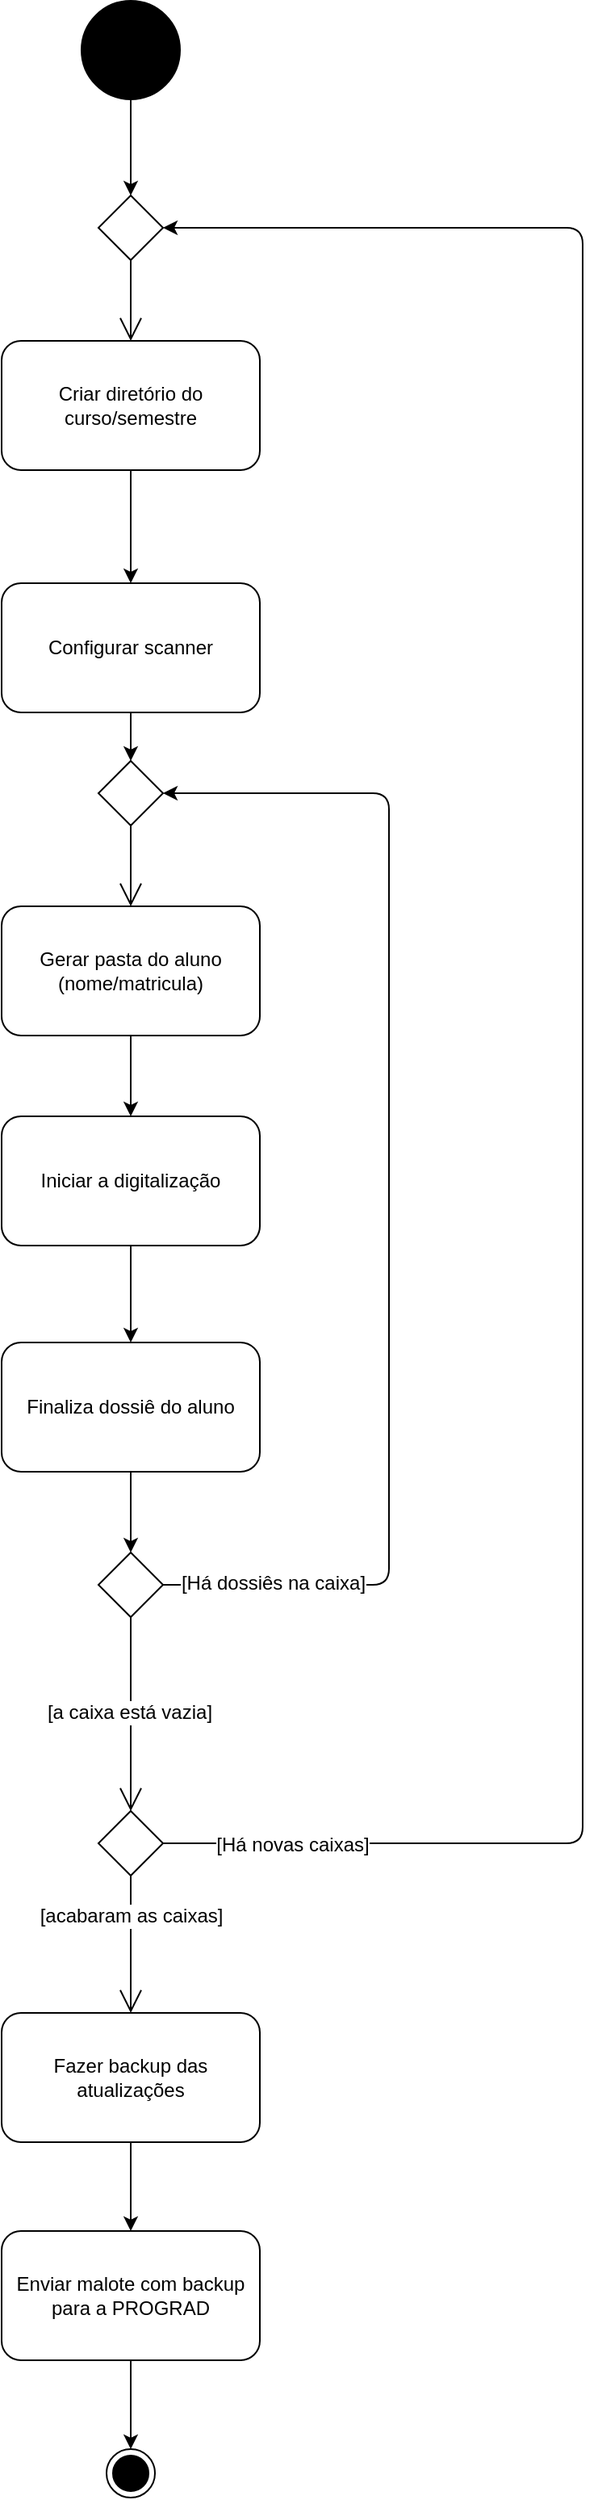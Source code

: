 <mxfile version="12.1.0" type="github" pages="1"><diagram id="Gtmrr0tkZstIGEgDtlYo" name="Page-1"><mxGraphModel dx="1231" dy="643" grid="1" gridSize="10" guides="1" tooltips="1" connect="1" arrows="1" fold="1" page="1" pageScale="1" pageWidth="827" pageHeight="1169" math="0" shadow="0"><root><mxCell id="0"/><mxCell id="1" parent="0"/><mxCell id="44viJZCB4ywXKZcTCt-P-4" value="" style="strokeWidth=2;html=1;shape=mxgraph.flowchart.start_2;whiteSpace=wrap;fillColor=#000000;" parent="1" vertex="1"><mxGeometry x="90" y="20" width="60" height="60" as="geometry"/></mxCell><mxCell id="44viJZCB4ywXKZcTCt-P-5" value="" style="endArrow=classic;html=1;exitX=0.5;exitY=1;exitDx=0;exitDy=0;exitPerimeter=0;entryX=0.5;entryY=0;entryDx=0;entryDy=0;" parent="1" source="44viJZCB4ywXKZcTCt-P-4" target="44viJZCB4ywXKZcTCt-P-7" edge="1"><mxGeometry width="50" height="50" relative="1" as="geometry"><mxPoint x="120" y="90" as="sourcePoint"/><mxPoint x="120" y="130" as="targetPoint"/></mxGeometry></mxCell><mxCell id="44viJZCB4ywXKZcTCt-P-6" value="Criar diretório do curso/semestre" style="shape=rect;html=1;rounded=1;whiteSpace=wrap;align=center;fillColor=#FFFFFF;" parent="1" vertex="1"><mxGeometry x="40" y="230" width="160" height="80" as="geometry"/></mxCell><mxCell id="44viJZCB4ywXKZcTCt-P-7" value="" style="shape=rhombus;html=1;verticalLabelPosition=top;verticalAlignment=bottom;fillColor=#FFFFFF;" parent="1" vertex="1"><mxGeometry x="100" y="140" width="40" height="40" as="geometry"/></mxCell><mxCell id="44viJZCB4ywXKZcTCt-P-8" value="" style="edgeStyle=elbowEdgeStyle;html=1;elbow=horizontal;align=right;verticalAlign=bottom;rounded=0;labelBackgroundColor=none;endArrow=open;endSize=12;entryX=0.5;entryY=0;entryDx=0;entryDy=0;entryPerimeter=0;" parent="1" source="44viJZCB4ywXKZcTCt-P-7" target="44viJZCB4ywXKZcTCt-P-6" edge="1"><mxGeometry relative="1" as="geometry"><mxPoint x="120" y="220" as="targetPoint"/></mxGeometry></mxCell><mxCell id="44viJZCB4ywXKZcTCt-P-13" value="Configurar scanner" style="shape=rect;html=1;rounded=1;whiteSpace=wrap;align=center;fillColor=#FFFFFF;" parent="1" vertex="1"><mxGeometry x="40" y="380" width="160" height="80" as="geometry"/></mxCell><mxCell id="44viJZCB4ywXKZcTCt-P-14" value="Gerar pasta do aluno (nome/matricula)" style="shape=rect;html=1;rounded=1;whiteSpace=wrap;align=center;fillColor=#FFFFFF;" parent="1" vertex="1"><mxGeometry x="40" y="580" width="160" height="80" as="geometry"/></mxCell><mxCell id="44viJZCB4ywXKZcTCt-P-15" value="Iniciar a digitalização" style="shape=rect;html=1;rounded=1;whiteSpace=wrap;align=center;fillColor=#FFFFFF;" parent="1" vertex="1"><mxGeometry x="40" y="710" width="160" height="80" as="geometry"/></mxCell><mxCell id="44viJZCB4ywXKZcTCt-P-16" value="Finaliza dossiê do aluno" style="shape=rect;html=1;rounded=1;whiteSpace=wrap;align=center;fillColor=#FFFFFF;" parent="1" vertex="1"><mxGeometry x="40" y="850" width="160" height="80" as="geometry"/></mxCell><mxCell id="44viJZCB4ywXKZcTCt-P-17" value="" style="shape=rhombus;html=1;verticalLabelPosition=top;verticalAlignment=bottom;fillColor=#FFFFFF;" parent="1" vertex="1"><mxGeometry x="100" y="490" width="40" height="40" as="geometry"/></mxCell><mxCell id="44viJZCB4ywXKZcTCt-P-18" value="" style="edgeStyle=elbowEdgeStyle;html=1;elbow=horizontal;align=right;verticalAlign=bottom;rounded=0;labelBackgroundColor=none;endArrow=open;endSize=12;entryX=0.5;entryY=0;entryDx=0;entryDy=0;" parent="1" source="44viJZCB4ywXKZcTCt-P-17" target="44viJZCB4ywXKZcTCt-P-14" edge="1"><mxGeometry relative="1" as="geometry"><mxPoint x="140" y="570" as="targetPoint"/><Array as="points"><mxPoint x="120" y="555"/></Array></mxGeometry></mxCell><mxCell id="44viJZCB4ywXKZcTCt-P-23" value="" style="shape=rhombus;html=1;verticalLabelPosition=top;verticalAlignment=bottom;fillColor=#FFFFFF;" parent="1" vertex="1"><mxGeometry x="100" y="980" width="40" height="40" as="geometry"/></mxCell><mxCell id="44viJZCB4ywXKZcTCt-P-24" value="" style="edgeStyle=elbowEdgeStyle;html=1;elbow=horizontal;align=right;verticalAlign=bottom;rounded=0;labelBackgroundColor=none;endArrow=open;endSize=12;entryX=0.5;entryY=0;entryDx=0;entryDy=0;" parent="1" source="44viJZCB4ywXKZcTCt-P-23" target="44viJZCB4ywXKZcTCt-P-35" edge="1"><mxGeometry relative="1" as="geometry"><mxPoint x="120" y="1100" as="targetPoint"/><Array as="points"><mxPoint x="120" y="1035"/></Array></mxGeometry></mxCell><mxCell id="44viJZCB4ywXKZcTCt-P-34" value="[a caixa está vazia]" style="text;html=1;resizable=0;points=[];align=center;verticalAlign=middle;labelBackgroundColor=#ffffff;" parent="44viJZCB4ywXKZcTCt-P-24" vertex="1" connectable="0"><mxGeometry x="-0.025" y="-1" relative="1" as="geometry"><mxPoint as="offset"/></mxGeometry></mxCell><mxCell id="44viJZCB4ywXKZcTCt-P-27" value="" style="endArrow=classic;html=1;exitX=1;exitY=0.5;exitDx=0;exitDy=0;entryX=1;entryY=0.5;entryDx=0;entryDy=0;" parent="1" source="44viJZCB4ywXKZcTCt-P-23" target="44viJZCB4ywXKZcTCt-P-17" edge="1"><mxGeometry width="50" height="50" relative="1" as="geometry"><mxPoint x="240" y="990" as="sourcePoint"/><mxPoint x="280" y="490" as="targetPoint"/><Array as="points"><mxPoint x="280" y="1000"/><mxPoint x="280" y="510"/></Array></mxGeometry></mxCell><mxCell id="44viJZCB4ywXKZcTCt-P-33" value="[Há dossiês na caixa]" style="text;html=1;resizable=0;points=[];align=center;verticalAlign=middle;labelBackgroundColor=#ffffff;" parent="44viJZCB4ywXKZcTCt-P-27" vertex="1" connectable="0"><mxGeometry x="-0.753" y="-1" relative="1" as="geometry"><mxPoint x="-27" y="-2" as="offset"/></mxGeometry></mxCell><mxCell id="44viJZCB4ywXKZcTCt-P-35" value="" style="shape=rhombus;html=1;verticalLabelPosition=top;verticalAlignment=bottom;fillColor=#FFFFFF;" parent="1" vertex="1"><mxGeometry x="100" y="1140" width="40" height="40" as="geometry"/></mxCell><mxCell id="44viJZCB4ywXKZcTCt-P-36" value="" style="edgeStyle=elbowEdgeStyle;html=1;elbow=horizontal;align=right;verticalAlign=bottom;rounded=0;labelBackgroundColor=none;endArrow=open;endSize=12;entryX=0.5;entryY=0;entryDx=0;entryDy=0;" parent="1" source="44viJZCB4ywXKZcTCt-P-35" target="r6qjXsDb1k_9wXODjxq3-1" edge="1"><mxGeometry relative="1" as="geometry"><mxPoint x="120" y="1300" as="targetPoint"/><Array as="points"><mxPoint x="120" y="1210"/></Array></mxGeometry></mxCell><mxCell id="44viJZCB4ywXKZcTCt-P-48" value="[acabaram as caixas]" style="text;html=1;resizable=0;points=[];align=center;verticalAlign=middle;labelBackgroundColor=#ffffff;" parent="44viJZCB4ywXKZcTCt-P-36" vertex="1" connectable="0"><mxGeometry x="-0.143" y="-12" relative="1" as="geometry"><mxPoint x="12" y="-12" as="offset"/></mxGeometry></mxCell><mxCell id="44viJZCB4ywXKZcTCt-P-39" value="" style="endArrow=classic;html=1;exitX=1;exitY=0.5;exitDx=0;exitDy=0;entryX=1;entryY=0.5;entryDx=0;entryDy=0;" parent="1" source="44viJZCB4ywXKZcTCt-P-35" target="44viJZCB4ywXKZcTCt-P-7" edge="1"><mxGeometry width="50" height="50" relative="1" as="geometry"><mxPoint x="180" y="1170" as="sourcePoint"/><mxPoint x="400" y="100" as="targetPoint"/><Array as="points"><mxPoint x="400" y="1160"/><mxPoint x="400" y="160"/></Array></mxGeometry></mxCell><mxCell id="44viJZCB4ywXKZcTCt-P-47" value="[Há novas caixas]" style="text;html=1;resizable=0;points=[];align=center;verticalAlign=middle;labelBackgroundColor=#ffffff;" parent="44viJZCB4ywXKZcTCt-P-39" vertex="1" connectable="0"><mxGeometry x="-0.895" y="-1" relative="1" as="geometry"><mxPoint as="offset"/></mxGeometry></mxCell><mxCell id="44viJZCB4ywXKZcTCt-P-40" value="" style="endArrow=classic;html=1;exitX=0.5;exitY=1;exitDx=0;exitDy=0;entryX=0.5;entryY=0;entryDx=0;entryDy=0;" parent="1" source="44viJZCB4ywXKZcTCt-P-16" target="44viJZCB4ywXKZcTCt-P-23" edge="1"><mxGeometry width="50" height="50" relative="1" as="geometry"><mxPoint x="40" y="1310" as="sourcePoint"/><mxPoint x="90" y="1260" as="targetPoint"/></mxGeometry></mxCell><mxCell id="44viJZCB4ywXKZcTCt-P-41" value="" style="endArrow=classic;html=1;exitX=0.5;exitY=1;exitDx=0;exitDy=0;entryX=0.5;entryY=0;entryDx=0;entryDy=0;" parent="1" source="44viJZCB4ywXKZcTCt-P-15" target="44viJZCB4ywXKZcTCt-P-16" edge="1"><mxGeometry width="50" height="50" relative="1" as="geometry"><mxPoint x="40" y="1310" as="sourcePoint"/><mxPoint x="120" y="840" as="targetPoint"/><Array as="points"/></mxGeometry></mxCell><mxCell id="44viJZCB4ywXKZcTCt-P-42" value="" style="endArrow=classic;html=1;exitX=0.5;exitY=1;exitDx=0;exitDy=0;entryX=0.5;entryY=0;entryDx=0;entryDy=0;" parent="1" source="44viJZCB4ywXKZcTCt-P-14" target="44viJZCB4ywXKZcTCt-P-15" edge="1"><mxGeometry width="50" height="50" relative="1" as="geometry"><mxPoint x="130" y="800" as="sourcePoint"/><mxPoint x="120" y="700" as="targetPoint"/><Array as="points"/></mxGeometry></mxCell><mxCell id="44viJZCB4ywXKZcTCt-P-45" value="" style="endArrow=classic;html=1;exitX=0.5;exitY=1;exitDx=0;exitDy=0;entryX=0.5;entryY=0;entryDx=0;entryDy=0;" parent="1" source="44viJZCB4ywXKZcTCt-P-13" target="44viJZCB4ywXKZcTCt-P-17" edge="1"><mxGeometry width="50" height="50" relative="1" as="geometry"><mxPoint x="130" y="670" as="sourcePoint"/><mxPoint x="130" y="720" as="targetPoint"/><Array as="points"/></mxGeometry></mxCell><mxCell id="44viJZCB4ywXKZcTCt-P-46" value="" style="endArrow=classic;html=1;exitX=0.5;exitY=1;exitDx=0;exitDy=0;entryX=0.5;entryY=0;entryDx=0;entryDy=0;" parent="1" source="44viJZCB4ywXKZcTCt-P-6" target="44viJZCB4ywXKZcTCt-P-13" edge="1"><mxGeometry width="50" height="50" relative="1" as="geometry"><mxPoint x="130" y="470" as="sourcePoint"/><mxPoint x="130" y="500" as="targetPoint"/><Array as="points"/></mxGeometry></mxCell><mxCell id="44viJZCB4ywXKZcTCt-P-49" value="" style="ellipse;html=1;shape=endState;fillColor=#000000;strokeColor=#000000;" parent="1" vertex="1"><mxGeometry x="105" y="1535" width="30" height="30" as="geometry"/></mxCell><mxCell id="r6qjXsDb1k_9wXODjxq3-1" value="Fazer backup das atualizações" style="shape=rect;html=1;rounded=1;whiteSpace=wrap;align=center;" vertex="1" parent="1"><mxGeometry x="40" y="1265" width="160" height="80" as="geometry"/></mxCell><mxCell id="r6qjXsDb1k_9wXODjxq3-2" value="Enviar malote com backup para a PROGRAD" style="shape=rect;html=1;rounded=1;whiteSpace=wrap;align=center;" vertex="1" parent="1"><mxGeometry x="40" y="1400" width="160" height="80" as="geometry"/></mxCell><mxCell id="r6qjXsDb1k_9wXODjxq3-3" value="" style="endArrow=classic;html=1;exitX=0.5;exitY=1;exitDx=0;exitDy=0;entryX=0.5;entryY=0;entryDx=0;entryDy=0;" edge="1" parent="1" source="r6qjXsDb1k_9wXODjxq3-1" target="r6qjXsDb1k_9wXODjxq3-2"><mxGeometry width="50" height="50" relative="1" as="geometry"><mxPoint x="40" y="1550" as="sourcePoint"/><mxPoint x="90" y="1500" as="targetPoint"/></mxGeometry></mxCell><mxCell id="r6qjXsDb1k_9wXODjxq3-6" value="" style="endArrow=classic;html=1;exitX=0.5;exitY=1;exitDx=0;exitDy=0;entryX=0.5;entryY=0;entryDx=0;entryDy=0;" edge="1" parent="1" source="r6qjXsDb1k_9wXODjxq3-2" target="44viJZCB4ywXKZcTCt-P-49"><mxGeometry width="50" height="50" relative="1" as="geometry"><mxPoint x="40" y="1640" as="sourcePoint"/><mxPoint x="90" y="1590" as="targetPoint"/></mxGeometry></mxCell></root></mxGraphModel></diagram></mxfile>